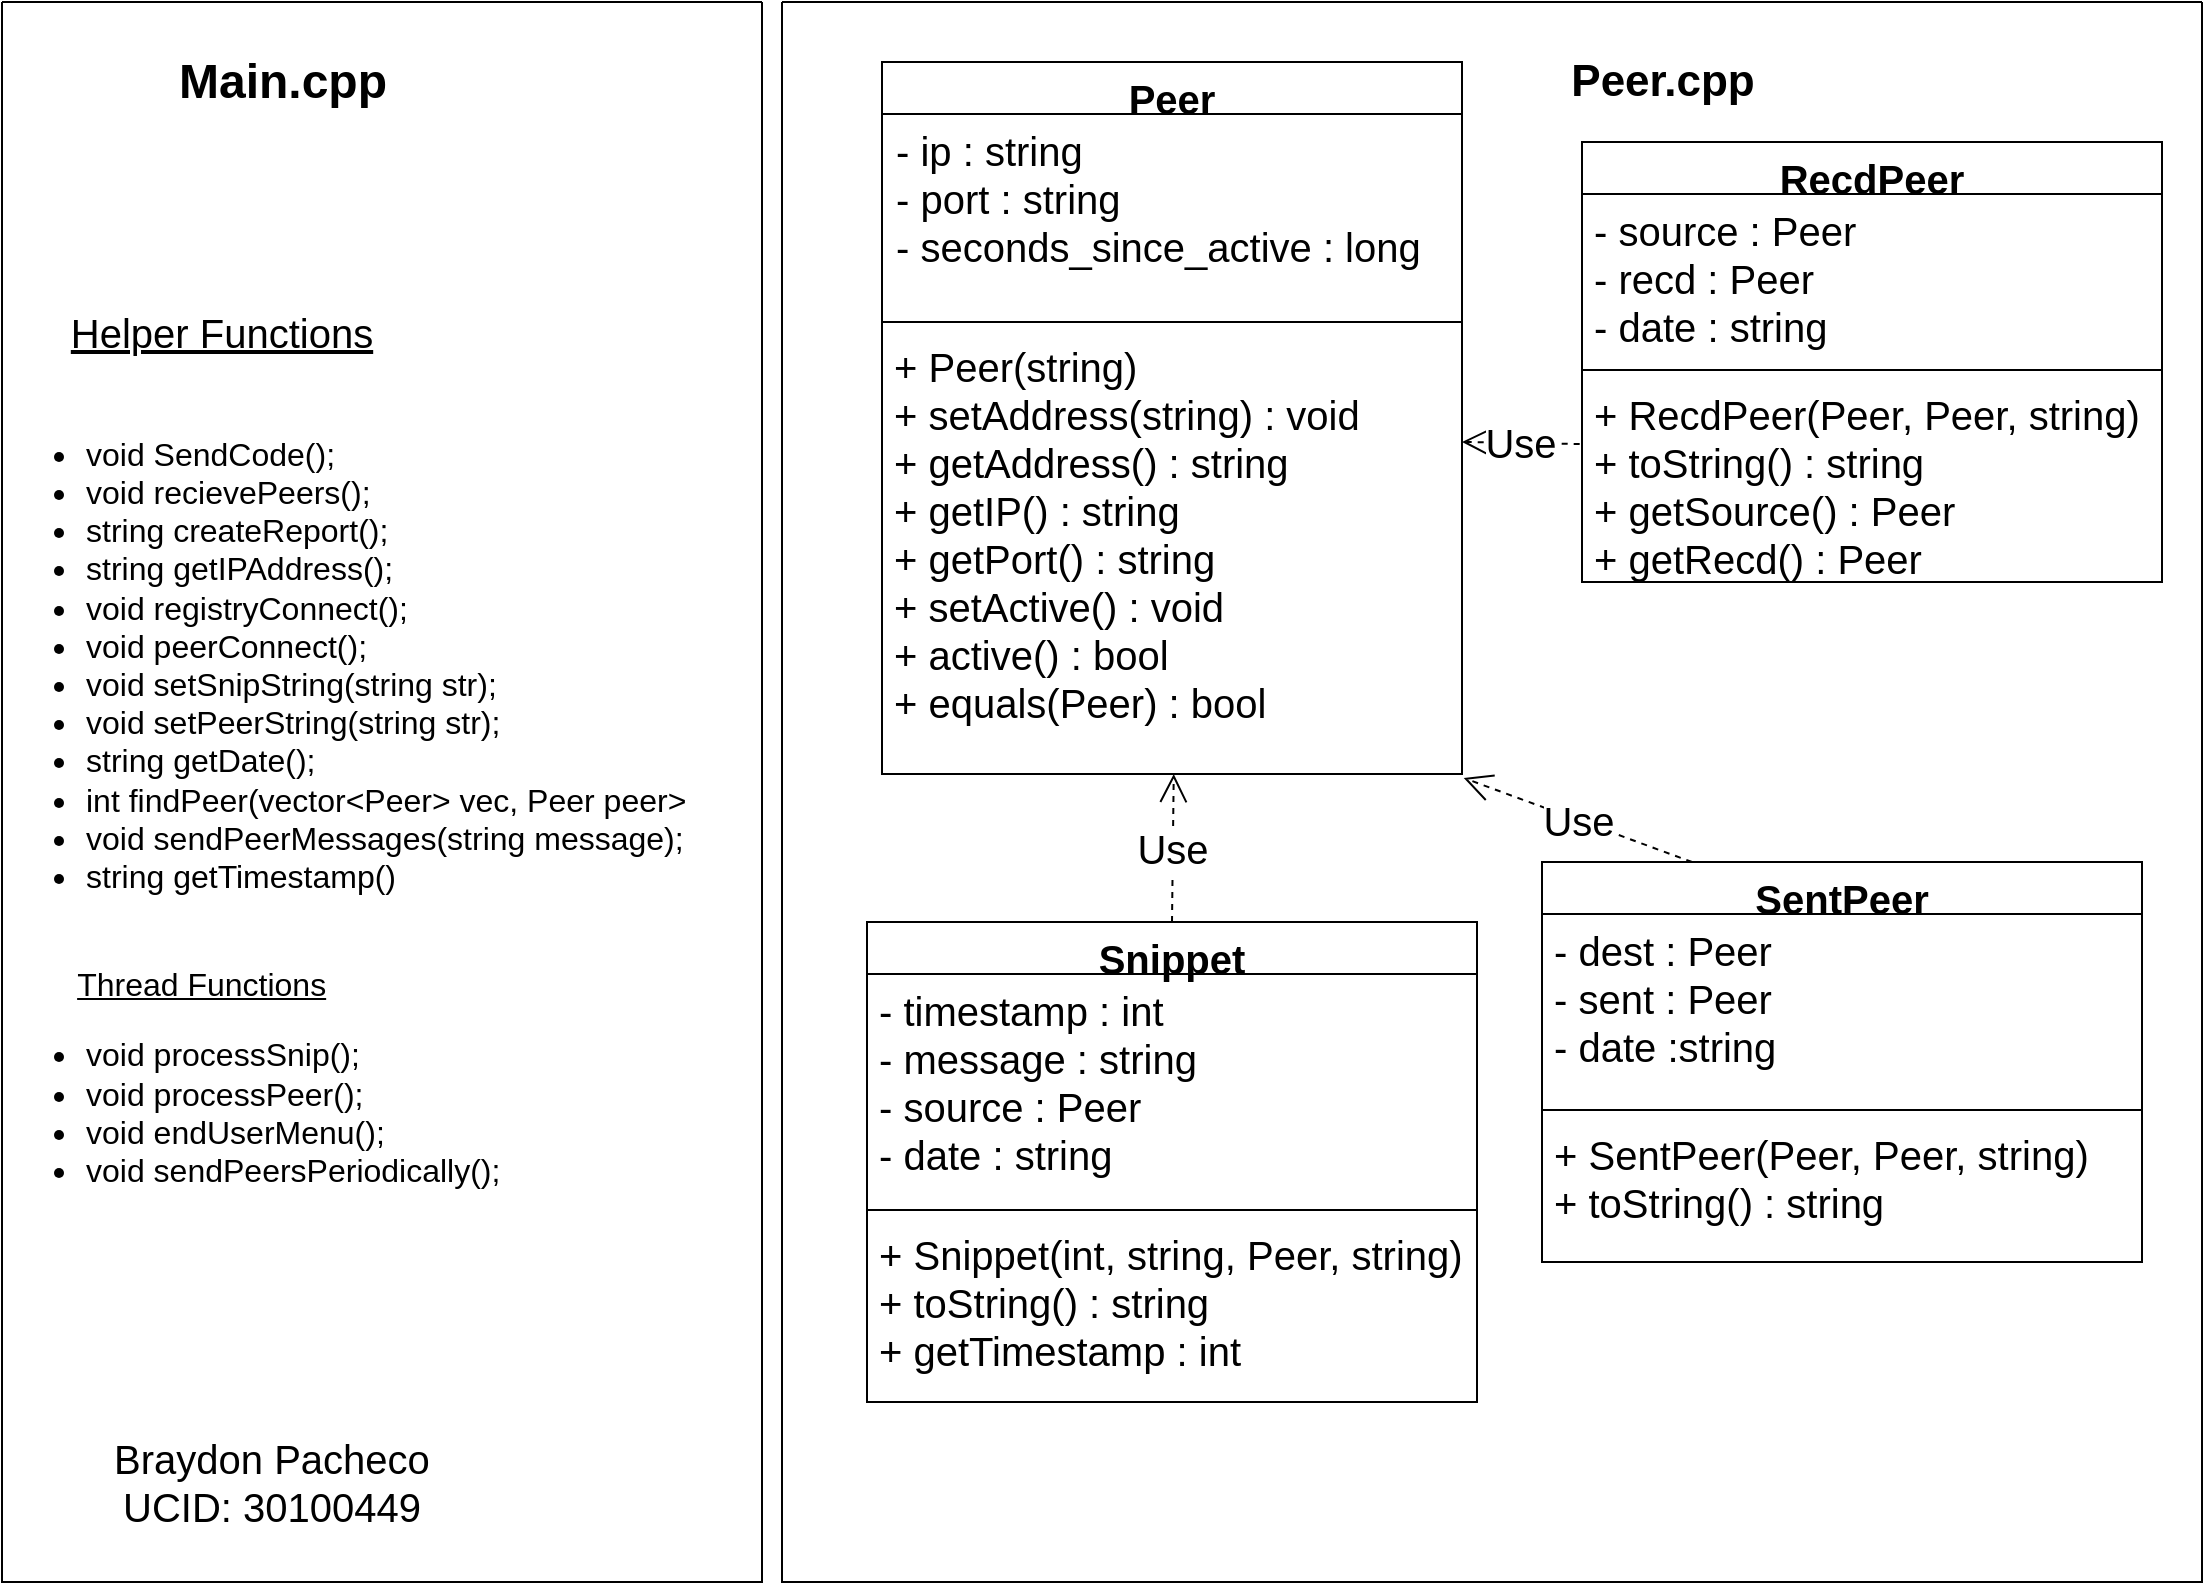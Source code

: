 <mxfile version="16.6.6" type="device"><diagram id="C5RBs43oDa-KdzZeNtuy" name="Page-1"><mxGraphModel dx="1422" dy="762" grid="1" gridSize="10" guides="1" tooltips="1" connect="1" arrows="1" fold="1" page="1" pageScale="1" pageWidth="1169" pageHeight="827" math="0" shadow="0"><root><mxCell id="WIyWlLk6GJQsqaUBKTNV-0"/><mxCell id="WIyWlLk6GJQsqaUBKTNV-1" parent="WIyWlLk6GJQsqaUBKTNV-0"/><mxCell id="_t7tJRRwD8jDxTlox53f-1" value="" style="swimlane;startSize=0;" parent="WIyWlLk6GJQsqaUBKTNV-1" vertex="1"><mxGeometry x="20" y="10" width="380" height="790" as="geometry"/></mxCell><mxCell id="_t7tJRRwD8jDxTlox53f-2" value="Main.cpp" style="text;strokeColor=none;fillColor=none;html=1;fontSize=24;fontStyle=1;verticalAlign=middle;align=center;" parent="_t7tJRRwD8jDxTlox53f-1" vertex="1"><mxGeometry x="90" y="20" width="100" height="40" as="geometry"/></mxCell><mxCell id="_t7tJRRwD8jDxTlox53f-6" value="&lt;ul style=&quot;font-size: 16px&quot;&gt;&lt;li&gt;&lt;font style=&quot;font-size: 16px&quot;&gt;void SendCode();&lt;/font&gt;&lt;/li&gt;&lt;li&gt;&lt;font style=&quot;font-size: 16px&quot;&gt;void recievePeers();&lt;/font&gt;&lt;/li&gt;&lt;li&gt;&lt;font style=&quot;font-size: 16px&quot;&gt;string createReport();&lt;/font&gt;&lt;/li&gt;&lt;li&gt;&lt;font style=&quot;font-size: 16px&quot;&gt;string getIPAddress();&lt;/font&gt;&lt;/li&gt;&lt;li&gt;&lt;font style=&quot;font-size: 16px&quot;&gt;void registryConnect();&lt;/font&gt;&lt;/li&gt;&lt;li&gt;&lt;font style=&quot;font-size: 16px&quot;&gt;void peerConnect();&lt;/font&gt;&lt;/li&gt;&lt;li&gt;&lt;font style=&quot;font-size: 16px&quot;&gt;void setSnipString(string str);&lt;/font&gt;&lt;/li&gt;&lt;li&gt;&lt;font style=&quot;font-size: 16px&quot;&gt;void setPeerString(string str);&lt;/font&gt;&lt;/li&gt;&lt;li&gt;&lt;font style=&quot;font-size: 16px&quot;&gt;string getDate();&lt;/font&gt;&lt;/li&gt;&lt;li&gt;&lt;font style=&quot;font-size: 16px&quot;&gt;int findPeer(vector&amp;lt;Peer&amp;gt; vec, Peer peer&amp;gt;&lt;/font&gt;&lt;/li&gt;&lt;li&gt;&lt;font style=&quot;font-size: 16px&quot;&gt;void sendPeerMessages(string message);&lt;/font&gt;&lt;/li&gt;&lt;li&gt;&lt;font style=&quot;font-size: 16px&quot;&gt;string getTimestamp()&lt;/font&gt;&lt;/li&gt;&lt;/ul&gt;&lt;div style=&quot;font-size: 16px&quot;&gt;&lt;font style=&quot;font-size: 16px&quot;&gt;&lt;br&gt;&lt;/font&gt;&lt;/div&gt;&lt;div style=&quot;font-size: 16px&quot;&gt;&lt;font style=&quot;font-size: 16px&quot;&gt;&lt;span style=&quot;white-space: pre&quot;&gt;&#9;&lt;/span&gt;&lt;u&gt;Thread Functions&lt;/u&gt;&lt;br&gt;&lt;/font&gt;&lt;/div&gt;&lt;ul style=&quot;font-size: 16px&quot;&gt;&lt;li&gt;&lt;font style=&quot;font-size: 16px&quot;&gt;void processSnip();&lt;/font&gt;&lt;/li&gt;&lt;li&gt;&lt;font style=&quot;font-size: 16px&quot;&gt;void processPeer();&lt;/font&gt;&lt;/li&gt;&lt;li&gt;&lt;font style=&quot;font-size: 16px&quot;&gt;void endUserMenu();&lt;/font&gt;&lt;/li&gt;&lt;li&gt;&lt;font style=&quot;font-size: 16px&quot;&gt;void sendPeersPeriodically();&lt;/font&gt;&lt;/li&gt;&lt;/ul&gt;" style="text;strokeColor=none;fillColor=none;html=1;whiteSpace=wrap;verticalAlign=middle;overflow=hidden;" parent="_t7tJRRwD8jDxTlox53f-1" vertex="1"><mxGeometry y="150" width="350" height="510" as="geometry"/></mxCell><UserObject label="&lt;u style=&quot;font-size: 20px;&quot;&gt;Helper Functions&lt;/u&gt;" placeholders="1" name="Variable" id="_t7tJRRwD8jDxTlox53f-7"><mxCell style="text;html=1;strokeColor=none;fillColor=none;align=center;verticalAlign=middle;whiteSpace=wrap;overflow=hidden;fontSize=20;" parent="_t7tJRRwD8jDxTlox53f-1" vertex="1"><mxGeometry x="20" y="130" width="180" height="70" as="geometry"/></mxCell></UserObject><mxCell id="3vnLSU40IpIbViUzpnmT-0" value="&lt;font style=&quot;font-size: 20px&quot;&gt;Braydon Pacheco&lt;br&gt;UCID: 30100449&lt;/font&gt;" style="text;html=1;strokeColor=none;fillColor=none;align=center;verticalAlign=middle;whiteSpace=wrap;rounded=0;" vertex="1" parent="_t7tJRRwD8jDxTlox53f-1"><mxGeometry x="20" y="700" width="230" height="80" as="geometry"/></mxCell><mxCell id="_t7tJRRwD8jDxTlox53f-3" value="" style="swimlane;startSize=0;" parent="WIyWlLk6GJQsqaUBKTNV-1" vertex="1"><mxGeometry x="410" y="10" width="710" height="790" as="geometry"/></mxCell><mxCell id="_t7tJRRwD8jDxTlox53f-4" value="Peer.cpp" style="text;strokeColor=none;fillColor=none;html=1;fontSize=22;fontStyle=1;verticalAlign=middle;align=center;" parent="_t7tJRRwD8jDxTlox53f-3" vertex="1"><mxGeometry x="390" y="20" width="100" height="40" as="geometry"/></mxCell><mxCell id="_t7tJRRwD8jDxTlox53f-8" value="Peer" style="swimlane;fontStyle=1;align=center;verticalAlign=top;childLayout=stackLayout;horizontal=1;startSize=26;horizontalStack=0;resizeParent=1;resizeParentMax=0;resizeLast=0;collapsible=1;marginBottom=0;fontSize=20;" parent="_t7tJRRwD8jDxTlox53f-3" vertex="1"><mxGeometry x="50" y="30" width="290" height="356" as="geometry"/></mxCell><mxCell id="_t7tJRRwD8jDxTlox53f-9" value="- ip : string&#10;- port : string&#10;- seconds_since_active : long" style="text;strokeColor=none;fillColor=none;align=left;verticalAlign=top;spacingLeft=5;spacingRight=4;overflow=hidden;rotatable=0;points=[[0,0.5],[1,0.5]];portConstraint=eastwest;fontSize=20;" parent="_t7tJRRwD8jDxTlox53f-8" vertex="1"><mxGeometry y="26" width="290" height="100" as="geometry"/></mxCell><mxCell id="_t7tJRRwD8jDxTlox53f-10" value="" style="line;strokeWidth=1;fillColor=none;align=left;verticalAlign=middle;spacingTop=-1;spacingLeft=3;spacingRight=3;rotatable=0;labelPosition=right;points=[];portConstraint=eastwest;" parent="_t7tJRRwD8jDxTlox53f-8" vertex="1"><mxGeometry y="126" width="290" height="8" as="geometry"/></mxCell><mxCell id="_t7tJRRwD8jDxTlox53f-11" value="+ Peer(string) &#10;+ setAddress(string) : void&#10;+ getAddress() : string&#10;+ getIP() : string&#10;+ getPort() : string&#10;+ setActive() : void&#10;+ active() : bool&#10;+ equals(Peer) : bool" style="text;strokeColor=none;fillColor=none;align=left;verticalAlign=top;spacingLeft=4;spacingRight=4;overflow=hidden;rotatable=0;points=[[0,0.5],[1,0.5]];portConstraint=eastwest;fontSize=20;" parent="_t7tJRRwD8jDxTlox53f-8" vertex="1"><mxGeometry y="134" width="290" height="222" as="geometry"/></mxCell><mxCell id="_t7tJRRwD8jDxTlox53f-21" value="RecdPeer&#10;" style="swimlane;fontStyle=1;align=center;verticalAlign=top;childLayout=stackLayout;horizontal=1;startSize=26;horizontalStack=0;resizeParent=1;resizeParentMax=0;resizeLast=0;collapsible=1;marginBottom=0;fontSize=20;" parent="_t7tJRRwD8jDxTlox53f-3" vertex="1"><mxGeometry x="400" y="70" width="290" height="220" as="geometry"/></mxCell><mxCell id="_t7tJRRwD8jDxTlox53f-22" value="- source : Peer&#10;- recd : Peer&#10;- date : string" style="text;strokeColor=none;fillColor=none;align=left;verticalAlign=top;spacingLeft=4;spacingRight=4;overflow=hidden;rotatable=0;points=[[0,0.5],[1,0.5]];portConstraint=eastwest;fontSize=20;" parent="_t7tJRRwD8jDxTlox53f-21" vertex="1"><mxGeometry y="26" width="290" height="84" as="geometry"/></mxCell><mxCell id="_t7tJRRwD8jDxTlox53f-23" value="" style="line;strokeWidth=1;fillColor=none;align=left;verticalAlign=middle;spacingTop=-1;spacingLeft=3;spacingRight=3;rotatable=0;labelPosition=right;points=[];portConstraint=eastwest;fontSize=15;" parent="_t7tJRRwD8jDxTlox53f-21" vertex="1"><mxGeometry y="110" width="290" height="8" as="geometry"/></mxCell><mxCell id="_t7tJRRwD8jDxTlox53f-24" value="+ RecdPeer(Peer, Peer, string)&#10;+ toString() : string&#10;+ getSource() : Peer&#10;+ getRecd() : Peer&#10;+ getDate() : string" style="text;strokeColor=none;fillColor=none;align=left;verticalAlign=top;spacingLeft=4;spacingRight=4;overflow=hidden;rotatable=0;points=[[0,0.5],[1,0.5]];portConstraint=eastwest;fontSize=20;" parent="_t7tJRRwD8jDxTlox53f-21" vertex="1"><mxGeometry y="118" width="290" height="102" as="geometry"/></mxCell><mxCell id="_t7tJRRwD8jDxTlox53f-25" value="SentPeer" style="swimlane;fontStyle=1;align=center;verticalAlign=top;childLayout=stackLayout;horizontal=1;startSize=26;horizontalStack=0;resizeParent=1;resizeParentMax=0;resizeLast=0;collapsible=1;marginBottom=0;fontSize=20;" parent="_t7tJRRwD8jDxTlox53f-3" vertex="1"><mxGeometry x="380" y="430" width="300" height="200" as="geometry"/></mxCell><mxCell id="_t7tJRRwD8jDxTlox53f-26" value="- dest : Peer&#10;- sent : Peer&#10;- date :string" style="text;strokeColor=none;fillColor=none;align=left;verticalAlign=top;spacingLeft=4;spacingRight=4;overflow=hidden;rotatable=0;points=[[0,0.5],[1,0.5]];portConstraint=eastwest;fontSize=20;" parent="_t7tJRRwD8jDxTlox53f-25" vertex="1"><mxGeometry y="26" width="300" height="94" as="geometry"/></mxCell><mxCell id="_t7tJRRwD8jDxTlox53f-27" value="" style="line;strokeWidth=1;fillColor=none;align=left;verticalAlign=middle;spacingTop=-1;spacingLeft=3;spacingRight=3;rotatable=0;labelPosition=right;points=[];portConstraint=eastwest;fontSize=15;" parent="_t7tJRRwD8jDxTlox53f-25" vertex="1"><mxGeometry y="120" width="300" height="8" as="geometry"/></mxCell><mxCell id="_t7tJRRwD8jDxTlox53f-28" value="+ SentPeer(Peer, Peer, string)&#10;+ toString() : string" style="text;strokeColor=none;fillColor=none;align=left;verticalAlign=top;spacingLeft=4;spacingRight=4;overflow=hidden;rotatable=0;points=[[0,0.5],[1,0.5]];portConstraint=eastwest;fontSize=20;" parent="_t7tJRRwD8jDxTlox53f-25" vertex="1"><mxGeometry y="128" width="300" height="72" as="geometry"/></mxCell><mxCell id="_t7tJRRwD8jDxTlox53f-16" value="Snippet" style="swimlane;fontStyle=1;align=center;verticalAlign=top;childLayout=stackLayout;horizontal=1;startSize=26;horizontalStack=0;resizeParent=1;resizeParentMax=0;resizeLast=0;collapsible=1;marginBottom=0;fontSize=20;" parent="_t7tJRRwD8jDxTlox53f-3" vertex="1"><mxGeometry x="42.5" y="460" width="305" height="240" as="geometry"><mxRectangle x="75" y="420" width="110" height="30" as="alternateBounds"/></mxGeometry></mxCell><mxCell id="_t7tJRRwD8jDxTlox53f-17" value="- timestamp : int&#10;- message : string&#10;- source : Peer&#10;- date : string" style="text;strokeColor=none;fillColor=none;align=left;verticalAlign=top;spacingLeft=4;spacingRight=4;overflow=hidden;rotatable=0;points=[[0,0.5],[1,0.5]];portConstraint=eastwest;fontSize=20;" parent="_t7tJRRwD8jDxTlox53f-16" vertex="1"><mxGeometry y="26" width="305" height="114" as="geometry"/></mxCell><mxCell id="_t7tJRRwD8jDxTlox53f-18" value="" style="line;strokeWidth=1;fillColor=none;align=left;verticalAlign=middle;spacingTop=-1;spacingLeft=3;spacingRight=3;rotatable=0;labelPosition=right;points=[];portConstraint=eastwest;" parent="_t7tJRRwD8jDxTlox53f-16" vertex="1"><mxGeometry y="140" width="305" height="8" as="geometry"/></mxCell><mxCell id="_t7tJRRwD8jDxTlox53f-19" value="+ Snippet(int, string, Peer, string)&#10;+ toString() : string&#10;+ getTimestamp : int" style="text;strokeColor=none;fillColor=none;align=left;verticalAlign=top;spacingLeft=4;spacingRight=4;overflow=hidden;rotatable=0;points=[[0,0.5],[1,0.5]];portConstraint=eastwest;fontSize=20;" parent="_t7tJRRwD8jDxTlox53f-16" vertex="1"><mxGeometry y="148" width="305" height="92" as="geometry"/></mxCell><mxCell id="_t7tJRRwD8jDxTlox53f-31" value="Use" style="endArrow=open;endSize=12;dashed=1;html=1;rounded=0;fontSize=20;exitX=0.5;exitY=0;exitDx=0;exitDy=0;entryX=0.503;entryY=1;entryDx=0;entryDy=0;entryPerimeter=0;" parent="_t7tJRRwD8jDxTlox53f-3" source="_t7tJRRwD8jDxTlox53f-16" target="_t7tJRRwD8jDxTlox53f-11" edge="1"><mxGeometry width="160" relative="1" as="geometry"><mxPoint x="-80" y="300" as="sourcePoint"/><mxPoint x="80" y="300" as="targetPoint"/></mxGeometry></mxCell><mxCell id="_t7tJRRwD8jDxTlox53f-32" value="Use" style="endArrow=open;endSize=12;dashed=1;html=1;rounded=0;fontSize=20;entryX=1;entryY=0.252;entryDx=0;entryDy=0;entryPerimeter=0;exitX=-0.004;exitY=0.324;exitDx=0;exitDy=0;exitPerimeter=0;" parent="_t7tJRRwD8jDxTlox53f-3" source="_t7tJRRwD8jDxTlox53f-24" target="_t7tJRRwD8jDxTlox53f-11" edge="1"><mxGeometry width="160" relative="1" as="geometry"><mxPoint x="-80" y="300" as="sourcePoint"/><mxPoint x="80" y="300" as="targetPoint"/></mxGeometry></mxCell><mxCell id="_t7tJRRwD8jDxTlox53f-33" value="Use" style="endArrow=open;endSize=12;dashed=1;html=1;rounded=0;fontSize=20;exitX=0.25;exitY=0;exitDx=0;exitDy=0;entryX=1.003;entryY=1.009;entryDx=0;entryDy=0;entryPerimeter=0;" parent="_t7tJRRwD8jDxTlox53f-3" source="_t7tJRRwD8jDxTlox53f-25" target="_t7tJRRwD8jDxTlox53f-11" edge="1"><mxGeometry width="160" relative="1" as="geometry"><mxPoint x="-80" y="300" as="sourcePoint"/><mxPoint x="80" y="300" as="targetPoint"/></mxGeometry></mxCell></root></mxGraphModel></diagram></mxfile>
